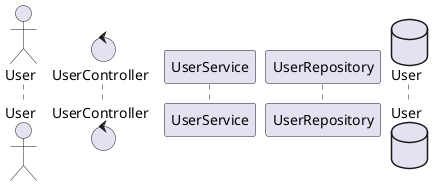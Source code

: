 @startuml
actor User
control UserController
participant "UserService"
participant "UserRepository"
database "User" as UserDB
@enduml